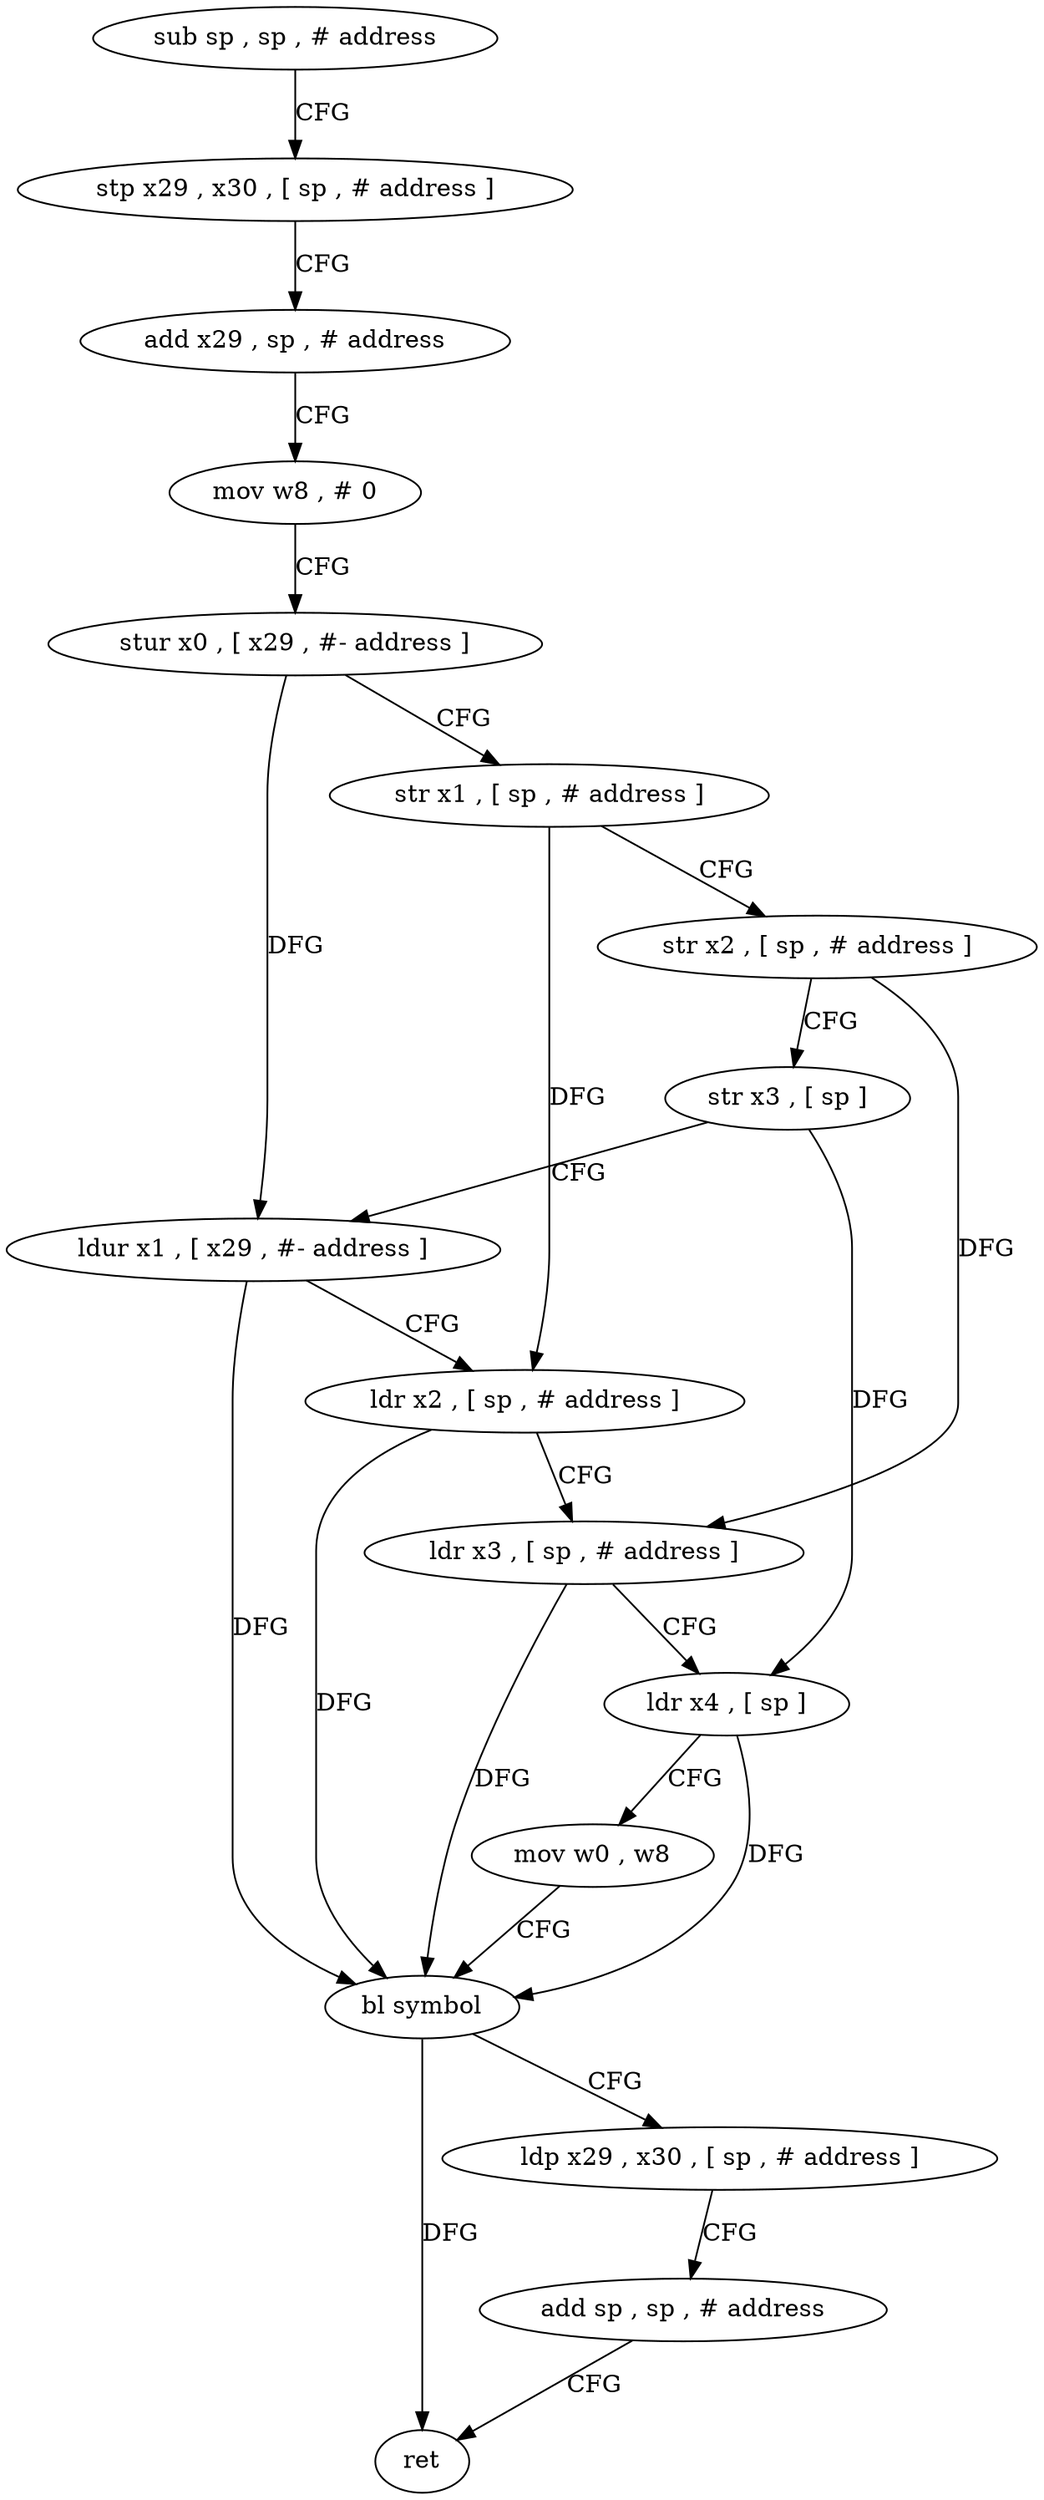 digraph "func" {
"4221044" [label = "sub sp , sp , # address" ]
"4221048" [label = "stp x29 , x30 , [ sp , # address ]" ]
"4221052" [label = "add x29 , sp , # address" ]
"4221056" [label = "mov w8 , # 0" ]
"4221060" [label = "stur x0 , [ x29 , #- address ]" ]
"4221064" [label = "str x1 , [ sp , # address ]" ]
"4221068" [label = "str x2 , [ sp , # address ]" ]
"4221072" [label = "str x3 , [ sp ]" ]
"4221076" [label = "ldur x1 , [ x29 , #- address ]" ]
"4221080" [label = "ldr x2 , [ sp , # address ]" ]
"4221084" [label = "ldr x3 , [ sp , # address ]" ]
"4221088" [label = "ldr x4 , [ sp ]" ]
"4221092" [label = "mov w0 , w8" ]
"4221096" [label = "bl symbol" ]
"4221100" [label = "ldp x29 , x30 , [ sp , # address ]" ]
"4221104" [label = "add sp , sp , # address" ]
"4221108" [label = "ret" ]
"4221044" -> "4221048" [ label = "CFG" ]
"4221048" -> "4221052" [ label = "CFG" ]
"4221052" -> "4221056" [ label = "CFG" ]
"4221056" -> "4221060" [ label = "CFG" ]
"4221060" -> "4221064" [ label = "CFG" ]
"4221060" -> "4221076" [ label = "DFG" ]
"4221064" -> "4221068" [ label = "CFG" ]
"4221064" -> "4221080" [ label = "DFG" ]
"4221068" -> "4221072" [ label = "CFG" ]
"4221068" -> "4221084" [ label = "DFG" ]
"4221072" -> "4221076" [ label = "CFG" ]
"4221072" -> "4221088" [ label = "DFG" ]
"4221076" -> "4221080" [ label = "CFG" ]
"4221076" -> "4221096" [ label = "DFG" ]
"4221080" -> "4221084" [ label = "CFG" ]
"4221080" -> "4221096" [ label = "DFG" ]
"4221084" -> "4221088" [ label = "CFG" ]
"4221084" -> "4221096" [ label = "DFG" ]
"4221088" -> "4221092" [ label = "CFG" ]
"4221088" -> "4221096" [ label = "DFG" ]
"4221092" -> "4221096" [ label = "CFG" ]
"4221096" -> "4221100" [ label = "CFG" ]
"4221096" -> "4221108" [ label = "DFG" ]
"4221100" -> "4221104" [ label = "CFG" ]
"4221104" -> "4221108" [ label = "CFG" ]
}
